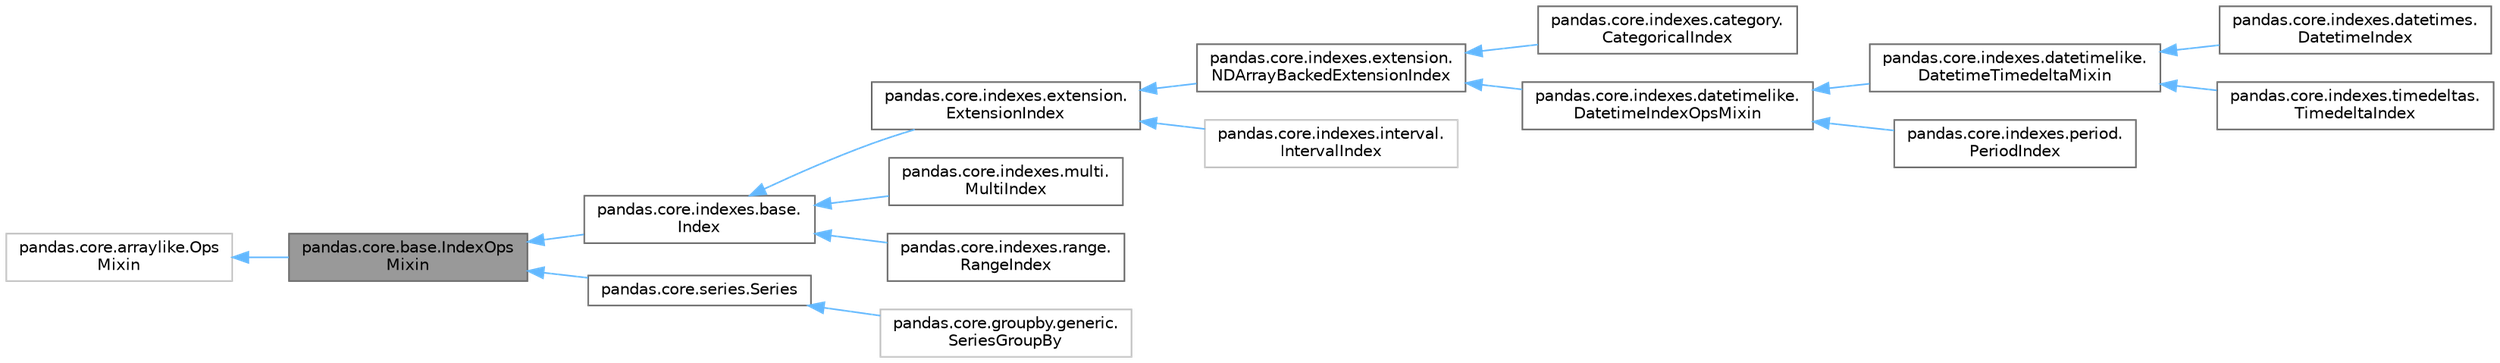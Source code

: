 digraph "pandas.core.base.IndexOpsMixin"
{
 // LATEX_PDF_SIZE
  bgcolor="transparent";
  edge [fontname=Helvetica,fontsize=10,labelfontname=Helvetica,labelfontsize=10];
  node [fontname=Helvetica,fontsize=10,shape=box,height=0.2,width=0.4];
  rankdir="LR";
  Node1 [id="Node000001",label="pandas.core.base.IndexOps\lMixin",height=0.2,width=0.4,color="gray40", fillcolor="grey60", style="filled", fontcolor="black",tooltip=" "];
  Node2 -> Node1 [id="edge16_Node000001_Node000002",dir="back",color="steelblue1",style="solid",tooltip=" "];
  Node2 [id="Node000002",label="pandas.core.arraylike.Ops\lMixin",height=0.2,width=0.4,color="grey75", fillcolor="white", style="filled",URL="$da/d26/classpandas_1_1core_1_1arraylike_1_1OpsMixin.html",tooltip=" "];
  Node1 -> Node3 [id="edge17_Node000001_Node000003",dir="back",color="steelblue1",style="solid",tooltip=" "];
  Node3 [id="Node000003",label="pandas.core.indexes.base.\lIndex",height=0.2,width=0.4,color="gray40", fillcolor="white", style="filled",URL="$d9/d4b/classpandas_1_1core_1_1indexes_1_1base_1_1Index.html",tooltip=" "];
  Node3 -> Node4 [id="edge18_Node000003_Node000004",dir="back",color="steelblue1",style="solid",tooltip=" "];
  Node4 [id="Node000004",label="pandas.core.indexes.extension.\lExtensionIndex",height=0.2,width=0.4,color="gray40", fillcolor="white", style="filled",URL="$d3/d98/classpandas_1_1core_1_1indexes_1_1extension_1_1ExtensionIndex.html",tooltip=" "];
  Node4 -> Node5 [id="edge19_Node000004_Node000005",dir="back",color="steelblue1",style="solid",tooltip=" "];
  Node5 [id="Node000005",label="pandas.core.indexes.extension.\lNDArrayBackedExtensionIndex",height=0.2,width=0.4,color="gray40", fillcolor="white", style="filled",URL="$da/d60/classpandas_1_1core_1_1indexes_1_1extension_1_1NDArrayBackedExtensionIndex.html",tooltip=" "];
  Node5 -> Node6 [id="edge20_Node000005_Node000006",dir="back",color="steelblue1",style="solid",tooltip=" "];
  Node6 [id="Node000006",label="pandas.core.indexes.category.\lCategoricalIndex",height=0.2,width=0.4,color="gray40", fillcolor="white", style="filled",URL="$d6/d7a/classpandas_1_1core_1_1indexes_1_1category_1_1CategoricalIndex.html",tooltip=" "];
  Node5 -> Node7 [id="edge21_Node000005_Node000007",dir="back",color="steelblue1",style="solid",tooltip=" "];
  Node7 [id="Node000007",label="pandas.core.indexes.datetimelike.\lDatetimeIndexOpsMixin",height=0.2,width=0.4,color="gray40", fillcolor="white", style="filled",URL="$d1/d7f/classpandas_1_1core_1_1indexes_1_1datetimelike_1_1DatetimeIndexOpsMixin.html",tooltip=" "];
  Node7 -> Node8 [id="edge22_Node000007_Node000008",dir="back",color="steelblue1",style="solid",tooltip=" "];
  Node8 [id="Node000008",label="pandas.core.indexes.datetimelike.\lDatetimeTimedeltaMixin",height=0.2,width=0.4,color="gray40", fillcolor="white", style="filled",URL="$d6/de2/classpandas_1_1core_1_1indexes_1_1datetimelike_1_1DatetimeTimedeltaMixin.html",tooltip=" "];
  Node8 -> Node9 [id="edge23_Node000008_Node000009",dir="back",color="steelblue1",style="solid",tooltip=" "];
  Node9 [id="Node000009",label="pandas.core.indexes.datetimes.\lDatetimeIndex",height=0.2,width=0.4,color="gray40", fillcolor="white", style="filled",URL="$d0/d41/classpandas_1_1core_1_1indexes_1_1datetimes_1_1DatetimeIndex.html",tooltip=" "];
  Node8 -> Node10 [id="edge24_Node000008_Node000010",dir="back",color="steelblue1",style="solid",tooltip=" "];
  Node10 [id="Node000010",label="pandas.core.indexes.timedeltas.\lTimedeltaIndex",height=0.2,width=0.4,color="gray40", fillcolor="white", style="filled",URL="$d8/daa/classpandas_1_1core_1_1indexes_1_1timedeltas_1_1TimedeltaIndex.html",tooltip=" "];
  Node7 -> Node11 [id="edge25_Node000007_Node000011",dir="back",color="steelblue1",style="solid",tooltip=" "];
  Node11 [id="Node000011",label="pandas.core.indexes.period.\lPeriodIndex",height=0.2,width=0.4,color="gray40", fillcolor="white", style="filled",URL="$d2/d5e/classpandas_1_1core_1_1indexes_1_1period_1_1PeriodIndex.html",tooltip=" "];
  Node4 -> Node12 [id="edge26_Node000004_Node000012",dir="back",color="steelblue1",style="solid",tooltip=" "];
  Node12 [id="Node000012",label="pandas.core.indexes.interval.\lIntervalIndex",height=0.2,width=0.4,color="grey75", fillcolor="white", style="filled",URL="$d7/d96/classpandas_1_1core_1_1indexes_1_1interval_1_1IntervalIndex.html",tooltip=" "];
  Node3 -> Node13 [id="edge27_Node000003_Node000013",dir="back",color="steelblue1",style="solid",tooltip=" "];
  Node13 [id="Node000013",label="pandas.core.indexes.multi.\lMultiIndex",height=0.2,width=0.4,color="gray40", fillcolor="white", style="filled",URL="$da/db0/classpandas_1_1core_1_1indexes_1_1multi_1_1MultiIndex.html",tooltip=" "];
  Node3 -> Node14 [id="edge28_Node000003_Node000014",dir="back",color="steelblue1",style="solid",tooltip=" "];
  Node14 [id="Node000014",label="pandas.core.indexes.range.\lRangeIndex",height=0.2,width=0.4,color="gray40", fillcolor="white", style="filled",URL="$d0/da8/classpandas_1_1core_1_1indexes_1_1range_1_1RangeIndex.html",tooltip=" "];
  Node1 -> Node15 [id="edge29_Node000001_Node000015",dir="back",color="steelblue1",style="solid",tooltip=" "];
  Node15 [id="Node000015",label="pandas.core.series.Series",height=0.2,width=0.4,color="gray40", fillcolor="white", style="filled",URL="$d4/d96/classpandas_1_1core_1_1series_1_1Series.html",tooltip=" "];
  Node15 -> Node16 [id="edge30_Node000015_Node000016",dir="back",color="steelblue1",style="solid",tooltip=" "];
  Node16 [id="Node000016",label="pandas.core.groupby.generic.\lSeriesGroupBy",height=0.2,width=0.4,color="grey75", fillcolor="white", style="filled",URL="$dd/dde/classpandas_1_1core_1_1groupby_1_1generic_1_1SeriesGroupBy.html",tooltip=" "];
}
